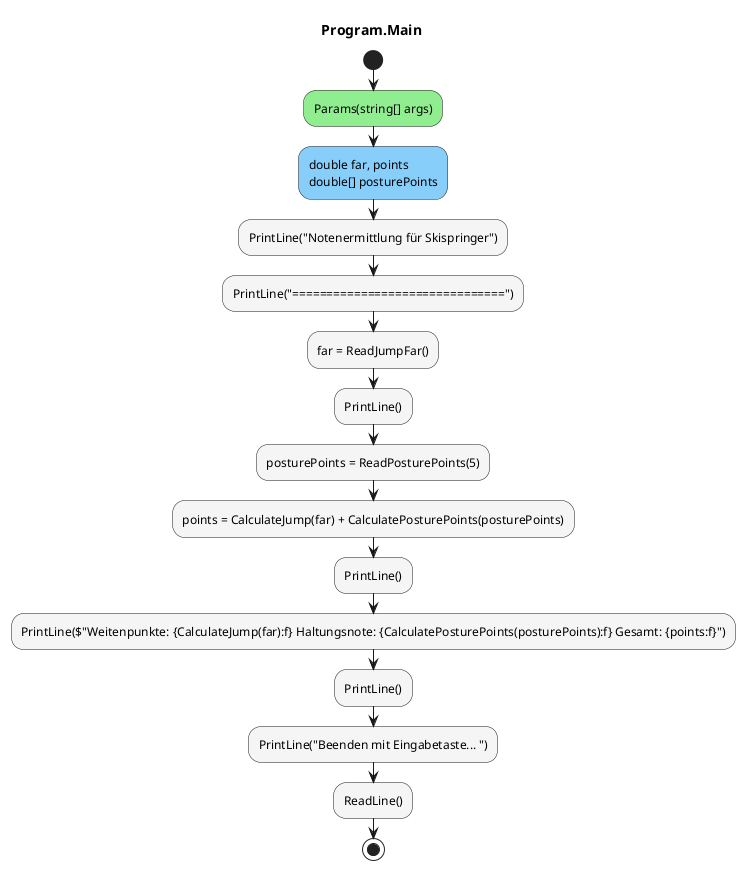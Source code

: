 @startuml Program.Main
title Program.Main
start
#LightGreen:Params(string[] args);
#LightSkyBlue:double far, points\ndouble[] posturePoints;
#WhiteSmoke:PrintLine("Notenermittlung für Skispringer");
#WhiteSmoke:PrintLine("===============================");
#WhiteSmoke:far = ReadJumpFar();
#WhiteSmoke:PrintLine();
#WhiteSmoke:posturePoints = ReadPosturePoints(5);
#WhiteSmoke:points = CalculateJump(far) + CalculatePosturePoints(posturePoints);
#WhiteSmoke:PrintLine();
#WhiteSmoke:PrintLine($"Weitenpunkte: {CalculateJump(far):f} Haltungsnote: {CalculatePosturePoints(posturePoints):f} Gesamt: {points:f}");
#WhiteSmoke:PrintLine();
#WhiteSmoke:PrintLine("Beenden mit Eingabetaste... ");
#WhiteSmoke:ReadLine();
stop
@enduml
